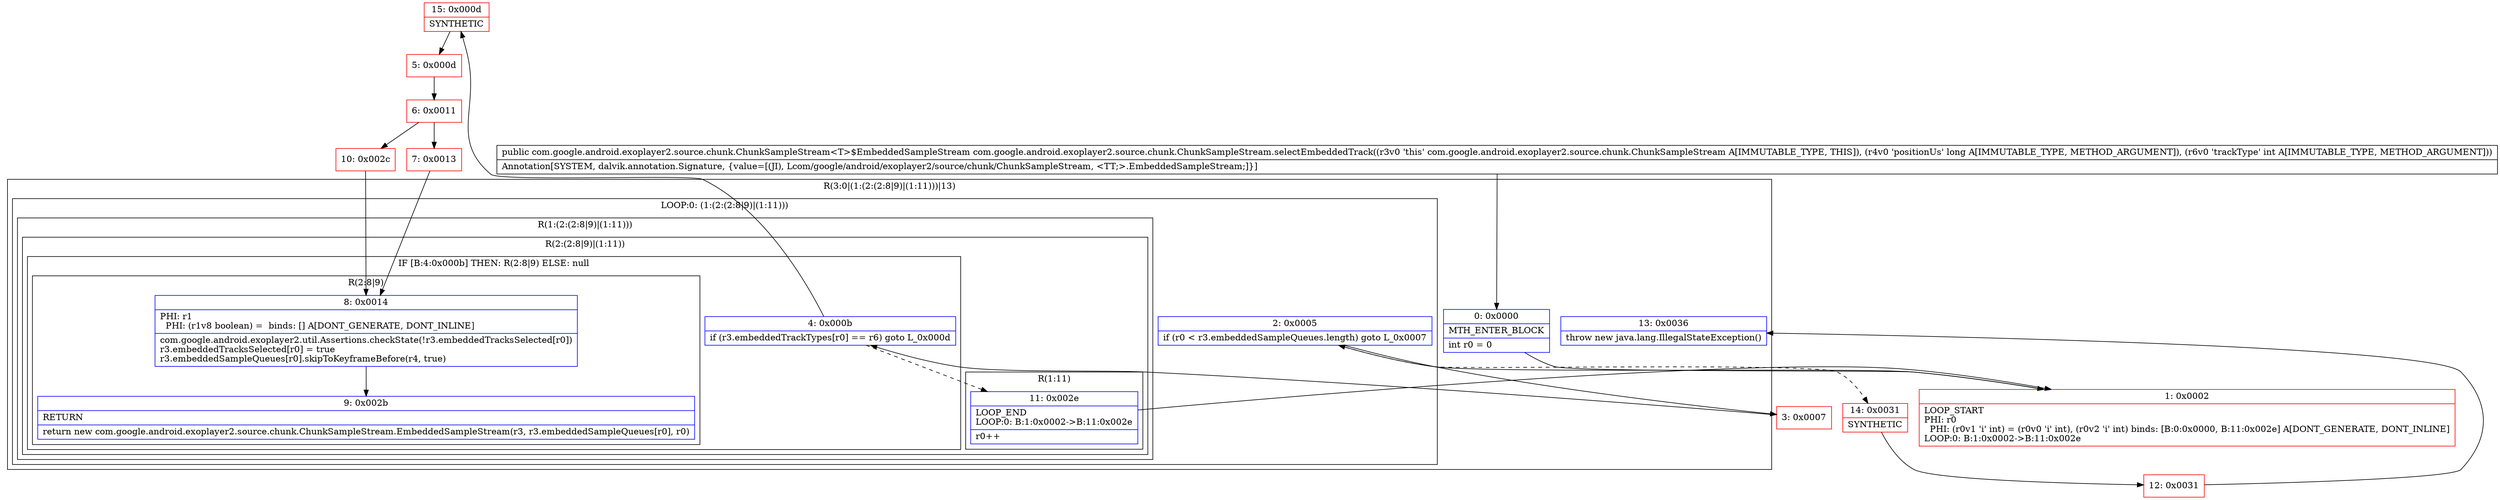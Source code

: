 digraph "CFG forcom.google.android.exoplayer2.source.chunk.ChunkSampleStream.selectEmbeddedTrack(JI)Lcom\/google\/android\/exoplayer2\/source\/chunk\/ChunkSampleStream$EmbeddedSampleStream;" {
subgraph cluster_Region_66472511 {
label = "R(3:0|(1:(2:(2:8|9)|(1:11)))|13)";
node [shape=record,color=blue];
Node_0 [shape=record,label="{0\:\ 0x0000|MTH_ENTER_BLOCK\l|int r0 = 0\l}"];
subgraph cluster_LoopRegion_1423734147 {
label = "LOOP:0: (1:(2:(2:8|9)|(1:11)))";
node [shape=record,color=blue];
Node_2 [shape=record,label="{2\:\ 0x0005|if (r0 \< r3.embeddedSampleQueues.length) goto L_0x0007\l}"];
subgraph cluster_Region_1913875557 {
label = "R(1:(2:(2:8|9)|(1:11)))";
node [shape=record,color=blue];
subgraph cluster_Region_89593884 {
label = "R(2:(2:8|9)|(1:11))";
node [shape=record,color=blue];
subgraph cluster_IfRegion_603559191 {
label = "IF [B:4:0x000b] THEN: R(2:8|9) ELSE: null";
node [shape=record,color=blue];
Node_4 [shape=record,label="{4\:\ 0x000b|if (r3.embeddedTrackTypes[r0] == r6) goto L_0x000d\l}"];
subgraph cluster_Region_317691109 {
label = "R(2:8|9)";
node [shape=record,color=blue];
Node_8 [shape=record,label="{8\:\ 0x0014|PHI: r1 \l  PHI: (r1v8 boolean) =  binds: [] A[DONT_GENERATE, DONT_INLINE]\l|com.google.android.exoplayer2.util.Assertions.checkState(!r3.embeddedTracksSelected[r0])\lr3.embeddedTracksSelected[r0] = true\lr3.embeddedSampleQueues[r0].skipToKeyframeBefore(r4, true)\l}"];
Node_9 [shape=record,label="{9\:\ 0x002b|RETURN\l|return new com.google.android.exoplayer2.source.chunk.ChunkSampleStream.EmbeddedSampleStream(r3, r3.embeddedSampleQueues[r0], r0)\l}"];
}
}
subgraph cluster_Region_1548205272 {
label = "R(1:11)";
node [shape=record,color=blue];
Node_11 [shape=record,label="{11\:\ 0x002e|LOOP_END\lLOOP:0: B:1:0x0002\-\>B:11:0x002e\l|r0++\l}"];
}
}
}
}
Node_13 [shape=record,label="{13\:\ 0x0036|throw new java.lang.IllegalStateException()\l}"];
}
Node_1 [shape=record,color=red,label="{1\:\ 0x0002|LOOP_START\lPHI: r0 \l  PHI: (r0v1 'i' int) = (r0v0 'i' int), (r0v2 'i' int) binds: [B:0:0x0000, B:11:0x002e] A[DONT_GENERATE, DONT_INLINE]\lLOOP:0: B:1:0x0002\-\>B:11:0x002e\l}"];
Node_3 [shape=record,color=red,label="{3\:\ 0x0007}"];
Node_5 [shape=record,color=red,label="{5\:\ 0x000d}"];
Node_6 [shape=record,color=red,label="{6\:\ 0x0011}"];
Node_7 [shape=record,color=red,label="{7\:\ 0x0013}"];
Node_10 [shape=record,color=red,label="{10\:\ 0x002c}"];
Node_12 [shape=record,color=red,label="{12\:\ 0x0031}"];
Node_14 [shape=record,color=red,label="{14\:\ 0x0031|SYNTHETIC\l}"];
Node_15 [shape=record,color=red,label="{15\:\ 0x000d|SYNTHETIC\l}"];
MethodNode[shape=record,label="{public com.google.android.exoplayer2.source.chunk.ChunkSampleStream\<T\>$EmbeddedSampleStream com.google.android.exoplayer2.source.chunk.ChunkSampleStream.selectEmbeddedTrack((r3v0 'this' com.google.android.exoplayer2.source.chunk.ChunkSampleStream A[IMMUTABLE_TYPE, THIS]), (r4v0 'positionUs' long A[IMMUTABLE_TYPE, METHOD_ARGUMENT]), (r6v0 'trackType' int A[IMMUTABLE_TYPE, METHOD_ARGUMENT]))  | Annotation[SYSTEM, dalvik.annotation.Signature, \{value=[(JI), Lcom\/google\/android\/exoplayer2\/source\/chunk\/ChunkSampleStream, \<TT;\>.EmbeddedSampleStream;]\}]\l}"];
MethodNode -> Node_0;
Node_0 -> Node_1;
Node_2 -> Node_3;
Node_2 -> Node_14[style=dashed];
Node_4 -> Node_11[style=dashed];
Node_4 -> Node_15;
Node_8 -> Node_9;
Node_11 -> Node_1;
Node_1 -> Node_2;
Node_3 -> Node_4;
Node_5 -> Node_6;
Node_6 -> Node_7;
Node_6 -> Node_10;
Node_7 -> Node_8;
Node_10 -> Node_8;
Node_12 -> Node_13;
Node_14 -> Node_12;
Node_15 -> Node_5;
}

